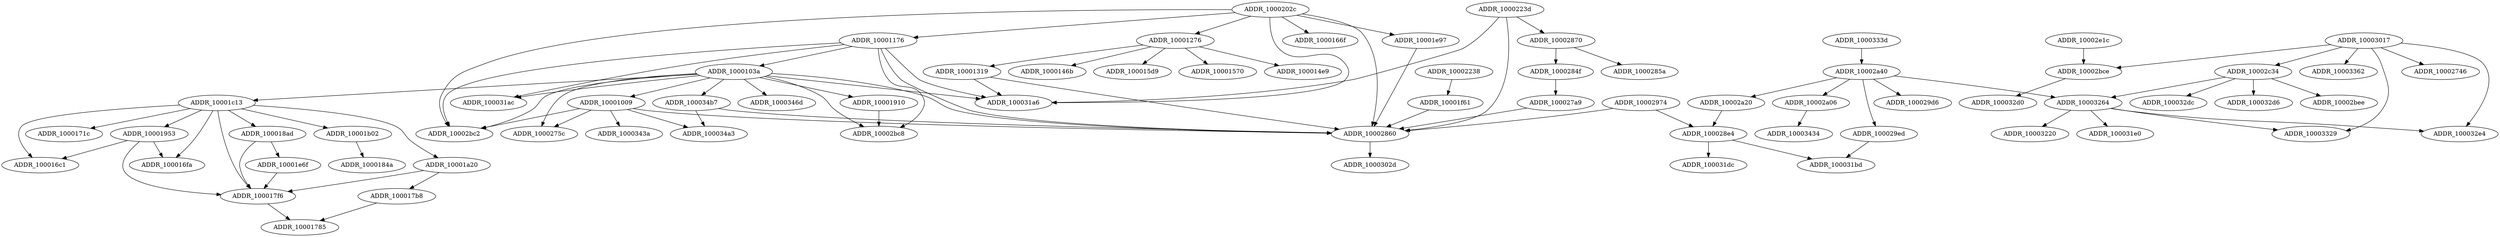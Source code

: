 DiGraph CallGraph{
ADDR_10001319->ADDR_100031a6
ADDR_10001319->ADDR_10002860
ADDR_10002bce->ADDR_100032d0
ADDR_10001276->ADDR_10001319
ADDR_10001276->ADDR_10001570
ADDR_10001276->ADDR_100014e9
ADDR_10001276->ADDR_1000146b
ADDR_10001276->ADDR_100015d9
ADDR_10002238->ADDR_10001f61
ADDR_100034b7->ADDR_10002860
ADDR_100034b7->ADDR_100034a3
ADDR_10002c34->ADDR_10002bee
ADDR_10002c34->ADDR_100032dc
ADDR_10002c34->ADDR_10003264
ADDR_10002c34->ADDR_100032d6
ADDR_10002860->ADDR_1000302d
ADDR_10001b02->ADDR_1000184a
ADDR_10001910->ADDR_10002bc8
ADDR_10001176->ADDR_100031ac
ADDR_10001176->ADDR_1000103a
ADDR_10001176->ADDR_100031a6
ADDR_10001176->ADDR_10002bc8
ADDR_10001176->ADDR_10002bc2
ADDR_10001176->ADDR_10002860
ADDR_10003017->ADDR_100032e4
ADDR_10003017->ADDR_10002bce
ADDR_10003017->ADDR_10003362
ADDR_10003017->ADDR_10003329
ADDR_10003017->ADDR_10002c34
ADDR_10003017->ADDR_10002746
ADDR_10001953->ADDR_100016c1
ADDR_10001953->ADDR_100016fa
ADDR_10001953->ADDR_100017f6
ADDR_10001a20->ADDR_100017b8
ADDR_10001a20->ADDR_100017f6
ADDR_1000202c->ADDR_100031a6
ADDR_1000202c->ADDR_10001276
ADDR_1000202c->ADDR_10001176
ADDR_1000202c->ADDR_10001e97
ADDR_1000202c->ADDR_1000166f
ADDR_1000202c->ADDR_10002bc2
ADDR_1000202c->ADDR_10002860
ADDR_100029ed->ADDR_100031bd
ADDR_10001e6f->ADDR_100017f6
ADDR_1000284f->ADDR_100027a9
ADDR_10002a20->ADDR_100028e4
ADDR_1000103a->ADDR_100031ac
ADDR_1000103a->ADDR_1000275c
ADDR_1000103a->ADDR_10001009
ADDR_1000103a->ADDR_100034b7
ADDR_1000103a->ADDR_10001910
ADDR_1000103a->ADDR_100031a6
ADDR_1000103a->ADDR_1000346d
ADDR_1000103a->ADDR_10002bc8
ADDR_1000103a->ADDR_10001c13
ADDR_1000103a->ADDR_10002bc2
ADDR_1000103a->ADDR_10002860
ADDR_1000223d->ADDR_100031a6
ADDR_1000223d->ADDR_10002870
ADDR_1000223d->ADDR_10002860
ADDR_10001e97->ADDR_10002860
ADDR_100017f6->ADDR_10001785
ADDR_10002a06->ADDR_10003434
ADDR_10002974->ADDR_10002860
ADDR_10002974->ADDR_100028e4
ADDR_100018ad->ADDR_10001e6f
ADDR_100018ad->ADDR_100017f6
ADDR_10001c13->ADDR_10001b02
ADDR_10001c13->ADDR_100016fa
ADDR_10001c13->ADDR_100016c1
ADDR_10001c13->ADDR_100017f6
ADDR_10001c13->ADDR_10001953
ADDR_10001c13->ADDR_10001a20
ADDR_10001c13->ADDR_100018ad
ADDR_10001c13->ADDR_1000171c
ADDR_100017b8->ADDR_10001785
ADDR_10002870->ADDR_1000284f
ADDR_10002870->ADDR_1000285a
ADDR_10001009->ADDR_100034a3
ADDR_10001009->ADDR_1000343a
ADDR_10001009->ADDR_10002bc2
ADDR_10001009->ADDR_10002860
ADDR_10001009->ADDR_1000275c
ADDR_1000333d->ADDR_10002a40
ADDR_10003264->ADDR_100031e0
ADDR_10003264->ADDR_10003220
ADDR_10003264->ADDR_100032e4
ADDR_10003264->ADDR_10003329
ADDR_100028e4->ADDR_100031bd
ADDR_100028e4->ADDR_100031dc
ADDR_100027a9->ADDR_10002860
ADDR_10001f61->ADDR_10002860
ADDR_10002e1c->ADDR_10002bce
ADDR_10002a40->ADDR_10002a20
ADDR_10002a40->ADDR_100029ed
ADDR_10002a40->ADDR_100029d6
ADDR_10002a40->ADDR_10003264
ADDR_10002a40->ADDR_10002a06
}
